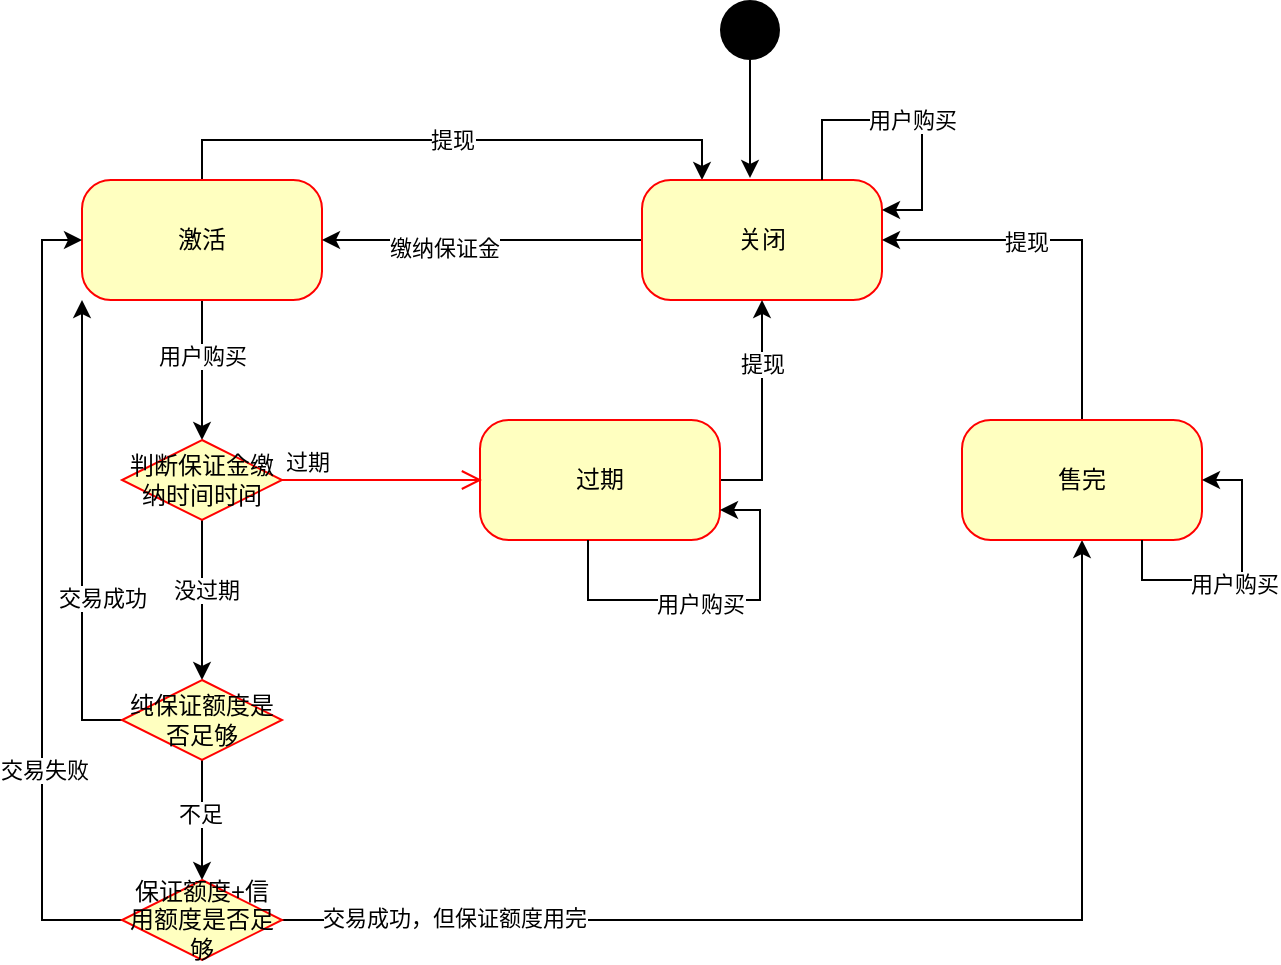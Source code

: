 <mxfile version="13.10.9" type="github">
  <diagram name="Page-1" id="58cdce13-f638-feb5-8d6f-7d28b1aa9fa0">
    <mxGraphModel dx="884" dy="621" grid="1" gridSize="10" guides="1" tooltips="1" connect="1" arrows="1" fold="1" page="1" pageScale="1" pageWidth="1100" pageHeight="850" background="#ffffff" math="0" shadow="0">
      <root>
        <mxCell id="0" />
        <mxCell id="1" parent="0" />
        <mxCell id="LWWSfnZDgmoD0diwHtsT-22" style="edgeStyle=orthogonalEdgeStyle;rounded=0;orthogonalLoop=1;jettySize=auto;html=1;exitX=0.5;exitY=1;exitDx=0;exitDy=0;entryX=0.5;entryY=0;entryDx=0;entryDy=0;" edge="1" parent="1" source="LWWSfnZDgmoD0diwHtsT-6" target="LWWSfnZDgmoD0diwHtsT-19">
          <mxGeometry relative="1" as="geometry">
            <mxPoint x="310" y="250" as="targetPoint" />
          </mxGeometry>
        </mxCell>
        <mxCell id="LWWSfnZDgmoD0diwHtsT-23" value="用户购买" style="edgeLabel;html=1;align=center;verticalAlign=middle;resizable=0;points=[];" vertex="1" connectable="0" parent="LWWSfnZDgmoD0diwHtsT-22">
          <mxGeometry x="-0.2" relative="1" as="geometry">
            <mxPoint as="offset" />
          </mxGeometry>
        </mxCell>
        <mxCell id="LWWSfnZDgmoD0diwHtsT-33" value="提现" style="edgeStyle=orthogonalEdgeStyle;rounded=0;orthogonalLoop=1;jettySize=auto;html=1;exitX=0.5;exitY=0;exitDx=0;exitDy=0;entryX=0.25;entryY=0;entryDx=0;entryDy=0;" edge="1" parent="1" source="LWWSfnZDgmoD0diwHtsT-6" target="LWWSfnZDgmoD0diwHtsT-9">
          <mxGeometry relative="1" as="geometry" />
        </mxCell>
        <mxCell id="LWWSfnZDgmoD0diwHtsT-6" value="激活" style="rounded=1;whiteSpace=wrap;html=1;arcSize=24;fillColor=#ffffc0;strokeColor=#ff0000;shadow=0;comic=0;labelBackgroundColor=none;fontFamily=Verdana;fontSize=12;fontColor=#000000;align=center;" vertex="1" parent="1">
          <mxGeometry x="250" y="130" width="120" height="60" as="geometry" />
        </mxCell>
        <mxCell id="LWWSfnZDgmoD0diwHtsT-12" style="edgeStyle=orthogonalEdgeStyle;rounded=0;orthogonalLoop=1;jettySize=auto;html=1;exitX=0;exitY=0.5;exitDx=0;exitDy=0;entryX=1;entryY=0.5;entryDx=0;entryDy=0;" edge="1" parent="1" source="LWWSfnZDgmoD0diwHtsT-9" target="LWWSfnZDgmoD0diwHtsT-6">
          <mxGeometry relative="1" as="geometry" />
        </mxCell>
        <mxCell id="LWWSfnZDgmoD0diwHtsT-13" value="缴纳保证金" style="edgeLabel;html=1;align=center;verticalAlign=middle;resizable=0;points=[];" vertex="1" connectable="0" parent="LWWSfnZDgmoD0diwHtsT-12">
          <mxGeometry x="0.244" y="4" relative="1" as="geometry">
            <mxPoint as="offset" />
          </mxGeometry>
        </mxCell>
        <mxCell id="LWWSfnZDgmoD0diwHtsT-9" value="关闭" style="rounded=1;whiteSpace=wrap;html=1;arcSize=24;fillColor=#ffffc0;strokeColor=#ff0000;shadow=0;comic=0;labelBackgroundColor=none;fontFamily=Verdana;fontSize=12;fontColor=#000000;align=center;" vertex="1" parent="1">
          <mxGeometry x="530" y="130" width="120" height="60" as="geometry" />
        </mxCell>
        <mxCell id="LWWSfnZDgmoD0diwHtsT-15" style="edgeStyle=orthogonalEdgeStyle;rounded=0;orthogonalLoop=1;jettySize=auto;html=1;exitX=0.5;exitY=1;exitDx=0;exitDy=0;entryX=0.45;entryY=-0.017;entryDx=0;entryDy=0;entryPerimeter=0;" edge="1" parent="1" source="LWWSfnZDgmoD0diwHtsT-14" target="LWWSfnZDgmoD0diwHtsT-9">
          <mxGeometry relative="1" as="geometry" />
        </mxCell>
        <mxCell id="LWWSfnZDgmoD0diwHtsT-14" value="" style="ellipse;fillColor=#000000;strokeColor=none;" vertex="1" parent="1">
          <mxGeometry x="569" y="40" width="30" height="30" as="geometry" />
        </mxCell>
        <mxCell id="LWWSfnZDgmoD0diwHtsT-30" style="edgeStyle=orthogonalEdgeStyle;rounded=0;orthogonalLoop=1;jettySize=auto;html=1;exitX=1;exitY=0.5;exitDx=0;exitDy=0;entryX=0.5;entryY=1;entryDx=0;entryDy=0;" edge="1" parent="1" source="LWWSfnZDgmoD0diwHtsT-16" target="LWWSfnZDgmoD0diwHtsT-9">
          <mxGeometry relative="1" as="geometry" />
        </mxCell>
        <mxCell id="LWWSfnZDgmoD0diwHtsT-31" value="提现" style="edgeLabel;html=1;align=center;verticalAlign=middle;resizable=0;points=[];" vertex="1" connectable="0" parent="LWWSfnZDgmoD0diwHtsT-30">
          <mxGeometry x="0.423" relative="1" as="geometry">
            <mxPoint as="offset" />
          </mxGeometry>
        </mxCell>
        <mxCell id="LWWSfnZDgmoD0diwHtsT-16" value="过期" style="rounded=1;whiteSpace=wrap;html=1;arcSize=24;fillColor=#ffffc0;strokeColor=#ff0000;shadow=0;comic=0;labelBackgroundColor=none;fontFamily=Verdana;fontSize=12;fontColor=#000000;align=center;" vertex="1" parent="1">
          <mxGeometry x="449" y="250" width="120" height="60" as="geometry" />
        </mxCell>
        <mxCell id="LWWSfnZDgmoD0diwHtsT-35" value="" style="edgeStyle=orthogonalEdgeStyle;rounded=0;orthogonalLoop=1;jettySize=auto;html=1;" edge="1" parent="1" source="LWWSfnZDgmoD0diwHtsT-19" target="LWWSfnZDgmoD0diwHtsT-34">
          <mxGeometry relative="1" as="geometry" />
        </mxCell>
        <mxCell id="LWWSfnZDgmoD0diwHtsT-44" value="没过期" style="edgeLabel;html=1;align=center;verticalAlign=middle;resizable=0;points=[];" vertex="1" connectable="0" parent="LWWSfnZDgmoD0diwHtsT-35">
          <mxGeometry x="-0.125" y="2" relative="1" as="geometry">
            <mxPoint as="offset" />
          </mxGeometry>
        </mxCell>
        <mxCell id="LWWSfnZDgmoD0diwHtsT-19" value="判断保证金缴纳时间时间" style="rhombus;whiteSpace=wrap;html=1;fillColor=#ffffc0;strokeColor=#ff0000;" vertex="1" parent="1">
          <mxGeometry x="270" y="260" width="80" height="40" as="geometry" />
        </mxCell>
        <mxCell id="LWWSfnZDgmoD0diwHtsT-20" value="过期" style="edgeStyle=orthogonalEdgeStyle;html=1;align=left;verticalAlign=bottom;endArrow=open;endSize=8;strokeColor=#ff0000;exitX=1;exitY=0.5;exitDx=0;exitDy=0;" edge="1" source="LWWSfnZDgmoD0diwHtsT-19" parent="1">
          <mxGeometry x="-1" relative="1" as="geometry">
            <mxPoint x="450" y="280" as="targetPoint" />
            <mxPoint x="380" y="350" as="sourcePoint" />
          </mxGeometry>
        </mxCell>
        <mxCell id="LWWSfnZDgmoD0diwHtsT-39" value="" style="edgeStyle=orthogonalEdgeStyle;rounded=0;orthogonalLoop=1;jettySize=auto;html=1;entryX=0.5;entryY=0;entryDx=0;entryDy=0;" edge="1" parent="1" source="LWWSfnZDgmoD0diwHtsT-34" target="LWWSfnZDgmoD0diwHtsT-45">
          <mxGeometry relative="1" as="geometry">
            <mxPoint x="310" y="470" as="targetPoint" />
          </mxGeometry>
        </mxCell>
        <mxCell id="LWWSfnZDgmoD0diwHtsT-49" value="不足" style="edgeLabel;html=1;align=center;verticalAlign=middle;resizable=0;points=[];" vertex="1" connectable="0" parent="LWWSfnZDgmoD0diwHtsT-39">
          <mxGeometry x="-0.1" y="-1" relative="1" as="geometry">
            <mxPoint as="offset" />
          </mxGeometry>
        </mxCell>
        <mxCell id="LWWSfnZDgmoD0diwHtsT-50" style="edgeStyle=orthogonalEdgeStyle;rounded=0;orthogonalLoop=1;jettySize=auto;html=1;exitX=0;exitY=0.5;exitDx=0;exitDy=0;entryX=0;entryY=1;entryDx=0;entryDy=0;" edge="1" parent="1" source="LWWSfnZDgmoD0diwHtsT-34" target="LWWSfnZDgmoD0diwHtsT-6">
          <mxGeometry relative="1" as="geometry" />
        </mxCell>
        <mxCell id="LWWSfnZDgmoD0diwHtsT-51" value="交易成功" style="edgeLabel;html=1;align=center;verticalAlign=middle;resizable=0;points=[];" vertex="1" connectable="0" parent="LWWSfnZDgmoD0diwHtsT-50">
          <mxGeometry x="-0.296" y="-2" relative="1" as="geometry">
            <mxPoint x="8" as="offset" />
          </mxGeometry>
        </mxCell>
        <mxCell id="LWWSfnZDgmoD0diwHtsT-34" value="纯保证额度是否足够" style="rhombus;whiteSpace=wrap;html=1;fillColor=#ffffc0;strokeColor=#ff0000;" vertex="1" parent="1">
          <mxGeometry x="270" y="380" width="80" height="40" as="geometry" />
        </mxCell>
        <mxCell id="LWWSfnZDgmoD0diwHtsT-46" style="edgeStyle=orthogonalEdgeStyle;rounded=0;orthogonalLoop=1;jettySize=auto;html=1;exitX=1;exitY=0.5;exitDx=0;exitDy=0;entryX=0.5;entryY=1;entryDx=0;entryDy=0;" edge="1" parent="1" source="LWWSfnZDgmoD0diwHtsT-45" target="LWWSfnZDgmoD0diwHtsT-53">
          <mxGeometry relative="1" as="geometry" />
        </mxCell>
        <mxCell id="LWWSfnZDgmoD0diwHtsT-52" value="交易成功，但保证额度用完" style="edgeLabel;html=1;align=center;verticalAlign=middle;resizable=0;points=[];" vertex="1" connectable="0" parent="LWWSfnZDgmoD0diwHtsT-46">
          <mxGeometry x="-0.711" y="1" relative="1" as="geometry">
            <mxPoint as="offset" />
          </mxGeometry>
        </mxCell>
        <mxCell id="LWWSfnZDgmoD0diwHtsT-47" style="edgeStyle=orthogonalEdgeStyle;rounded=0;orthogonalLoop=1;jettySize=auto;html=1;exitX=0;exitY=0.5;exitDx=0;exitDy=0;entryX=0;entryY=0.5;entryDx=0;entryDy=0;" edge="1" parent="1" source="LWWSfnZDgmoD0diwHtsT-45" target="LWWSfnZDgmoD0diwHtsT-6">
          <mxGeometry relative="1" as="geometry" />
        </mxCell>
        <mxCell id="LWWSfnZDgmoD0diwHtsT-48" value="交易失败" style="edgeLabel;html=1;align=center;verticalAlign=middle;resizable=0;points=[];" vertex="1" connectable="0" parent="LWWSfnZDgmoD0diwHtsT-47">
          <mxGeometry x="-0.19" y="-1" relative="1" as="geometry">
            <mxPoint y="47" as="offset" />
          </mxGeometry>
        </mxCell>
        <mxCell id="LWWSfnZDgmoD0diwHtsT-45" value="保证额度+信用额度是否足够" style="rhombus;whiteSpace=wrap;html=1;fillColor=#ffffc0;strokeColor=#ff0000;" vertex="1" parent="1">
          <mxGeometry x="270" y="480" width="80" height="40" as="geometry" />
        </mxCell>
        <mxCell id="LWWSfnZDgmoD0diwHtsT-54" style="edgeStyle=orthogonalEdgeStyle;rounded=0;orthogonalLoop=1;jettySize=auto;html=1;exitX=0.5;exitY=0;exitDx=0;exitDy=0;entryX=1;entryY=0.5;entryDx=0;entryDy=0;" edge="1" parent="1" source="LWWSfnZDgmoD0diwHtsT-53" target="LWWSfnZDgmoD0diwHtsT-9">
          <mxGeometry relative="1" as="geometry" />
        </mxCell>
        <mxCell id="LWWSfnZDgmoD0diwHtsT-55" value="提现" style="edgeLabel;html=1;align=center;verticalAlign=middle;resizable=0;points=[];" vertex="1" connectable="0" parent="LWWSfnZDgmoD0diwHtsT-54">
          <mxGeometry x="0.242" y="1" relative="1" as="geometry">
            <mxPoint as="offset" />
          </mxGeometry>
        </mxCell>
        <mxCell id="LWWSfnZDgmoD0diwHtsT-53" value="售完" style="rounded=1;whiteSpace=wrap;html=1;arcSize=24;fillColor=#ffffc0;strokeColor=#ff0000;shadow=0;comic=0;labelBackgroundColor=none;fontFamily=Verdana;fontSize=12;fontColor=#000000;align=center;" vertex="1" parent="1">
          <mxGeometry x="690" y="250" width="120" height="60" as="geometry" />
        </mxCell>
        <mxCell id="LWWSfnZDgmoD0diwHtsT-60" style="edgeStyle=orthogonalEdgeStyle;rounded=0;orthogonalLoop=1;jettySize=auto;html=1;exitX=0.75;exitY=1;exitDx=0;exitDy=0;entryX=1;entryY=0.5;entryDx=0;entryDy=0;" edge="1" parent="1" source="LWWSfnZDgmoD0diwHtsT-53" target="LWWSfnZDgmoD0diwHtsT-53">
          <mxGeometry relative="1" as="geometry">
            <mxPoint x="549" y="380" as="sourcePoint" />
          </mxGeometry>
        </mxCell>
        <mxCell id="LWWSfnZDgmoD0diwHtsT-63" value="用户购买" style="edgeLabel;html=1;align=center;verticalAlign=middle;resizable=0;points=[];" vertex="1" connectable="0" parent="LWWSfnZDgmoD0diwHtsT-60">
          <mxGeometry x="-0.056" y="-2" relative="1" as="geometry">
            <mxPoint as="offset" />
          </mxGeometry>
        </mxCell>
        <mxCell id="LWWSfnZDgmoD0diwHtsT-64" style="edgeStyle=orthogonalEdgeStyle;rounded=0;orthogonalLoop=1;jettySize=auto;html=1;exitX=0.75;exitY=0;exitDx=0;exitDy=0;entryX=1;entryY=0.25;entryDx=0;entryDy=0;" edge="1" parent="1" source="LWWSfnZDgmoD0diwHtsT-9" target="LWWSfnZDgmoD0diwHtsT-9">
          <mxGeometry relative="1" as="geometry">
            <Array as="points">
              <mxPoint x="620" y="100" />
              <mxPoint x="670" y="100" />
              <mxPoint x="670" y="145" />
            </Array>
          </mxGeometry>
        </mxCell>
        <mxCell id="LWWSfnZDgmoD0diwHtsT-65" value="用户购买" style="edgeLabel;html=1;align=center;verticalAlign=middle;resizable=0;points=[];" vertex="1" connectable="0" parent="LWWSfnZDgmoD0diwHtsT-64">
          <mxGeometry x="0.035" relative="1" as="geometry">
            <mxPoint as="offset" />
          </mxGeometry>
        </mxCell>
        <mxCell id="LWWSfnZDgmoD0diwHtsT-68" style="edgeStyle=orthogonalEdgeStyle;rounded=0;orthogonalLoop=1;jettySize=auto;html=1;exitX=0.45;exitY=1;exitDx=0;exitDy=0;entryX=1;entryY=0.75;entryDx=0;entryDy=0;exitPerimeter=0;" edge="1" parent="1" source="LWWSfnZDgmoD0diwHtsT-16" target="LWWSfnZDgmoD0diwHtsT-16">
          <mxGeometry relative="1" as="geometry">
            <mxPoint x="503" y="310" as="sourcePoint" />
            <mxPoint x="569" y="295" as="targetPoint" />
            <Array as="points">
              <mxPoint x="503" y="340" />
              <mxPoint x="589" y="340" />
              <mxPoint x="589" y="295" />
            </Array>
          </mxGeometry>
        </mxCell>
        <mxCell id="LWWSfnZDgmoD0diwHtsT-69" value="用户购买" style="edgeLabel;html=1;align=center;verticalAlign=middle;resizable=0;points=[];" vertex="1" connectable="0" parent="LWWSfnZDgmoD0diwHtsT-68">
          <mxGeometry x="-0.056" y="-2" relative="1" as="geometry">
            <mxPoint as="offset" />
          </mxGeometry>
        </mxCell>
      </root>
    </mxGraphModel>
  </diagram>
</mxfile>
